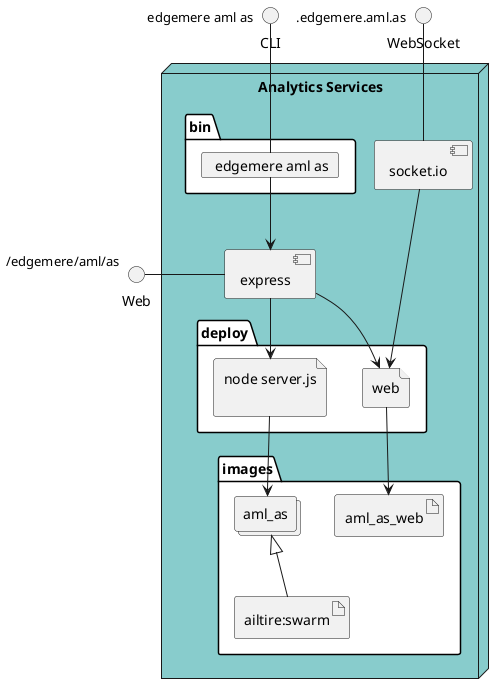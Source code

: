 @startuml
  interface CLI
  interface Web
  interface WebSocket
node "Analytics Services" #88cccc {
  component express as REST
  component socket.io as socket
  folder bin #ffffff {
    card " edgemere aml as" as binName
  }
  binName --> REST

  folder deploy #ffffff {
      file "node server.js\n" as aml_as_container
      REST --> aml_as_container

  
    file "web" as web_container
    REST --> web_container
    socket ---> web_container
  
  }
  folder images #ffffff {
    collections "aml_as" as aml_asimage
    artifact "ailtire:swarm" as ailtireswarm
    aml_asimage <|-- ailtireswarm
    aml_as_container --> aml_asimage

  
      artifact "aml_as_web" as aml_as_web
      web_container --> aml_as_web
    
  }
}
CLI " edgemere aml as" -- binName
Web "/edgemere/aml/as" - REST
WebSocket ".edgemere.aml.as" -- socket

@enduml
